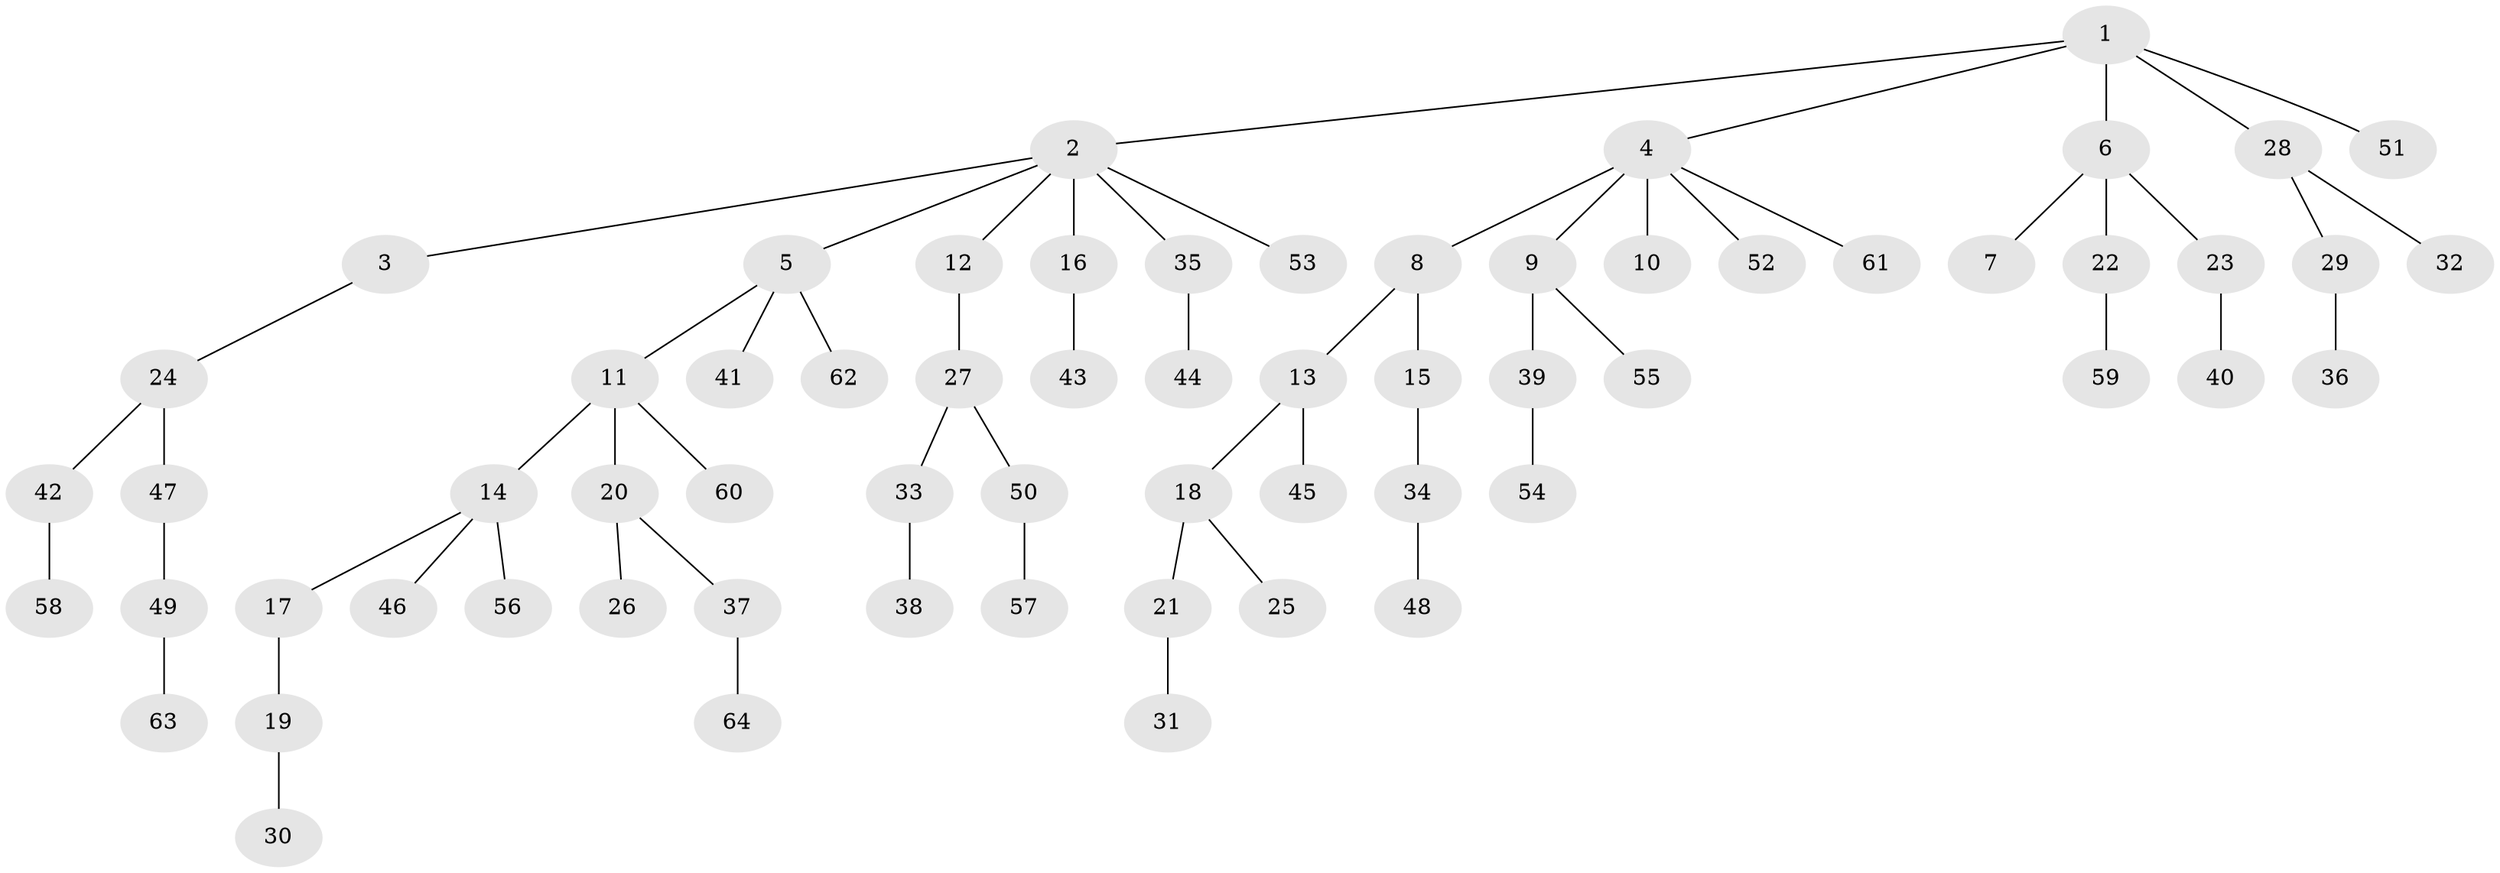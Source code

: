 // original degree distribution, {6: 0.016, 3: 0.208, 5: 0.04, 1: 0.472, 4: 0.032, 2: 0.232}
// Generated by graph-tools (version 1.1) at 2025/36/03/09/25 02:36:58]
// undirected, 64 vertices, 63 edges
graph export_dot {
graph [start="1"]
  node [color=gray90,style=filled];
  1;
  2;
  3;
  4;
  5;
  6;
  7;
  8;
  9;
  10;
  11;
  12;
  13;
  14;
  15;
  16;
  17;
  18;
  19;
  20;
  21;
  22;
  23;
  24;
  25;
  26;
  27;
  28;
  29;
  30;
  31;
  32;
  33;
  34;
  35;
  36;
  37;
  38;
  39;
  40;
  41;
  42;
  43;
  44;
  45;
  46;
  47;
  48;
  49;
  50;
  51;
  52;
  53;
  54;
  55;
  56;
  57;
  58;
  59;
  60;
  61;
  62;
  63;
  64;
  1 -- 2 [weight=1.0];
  1 -- 4 [weight=1.0];
  1 -- 6 [weight=1.0];
  1 -- 28 [weight=1.0];
  1 -- 51 [weight=1.0];
  2 -- 3 [weight=1.0];
  2 -- 5 [weight=1.0];
  2 -- 12 [weight=1.0];
  2 -- 16 [weight=1.0];
  2 -- 35 [weight=1.0];
  2 -- 53 [weight=1.0];
  3 -- 24 [weight=1.0];
  4 -- 8 [weight=1.0];
  4 -- 9 [weight=1.0];
  4 -- 10 [weight=2.0];
  4 -- 52 [weight=1.0];
  4 -- 61 [weight=1.0];
  5 -- 11 [weight=1.0];
  5 -- 41 [weight=1.0];
  5 -- 62 [weight=1.0];
  6 -- 7 [weight=1.0];
  6 -- 22 [weight=1.0];
  6 -- 23 [weight=1.0];
  8 -- 13 [weight=1.0];
  8 -- 15 [weight=1.0];
  9 -- 39 [weight=1.0];
  9 -- 55 [weight=1.0];
  11 -- 14 [weight=1.0];
  11 -- 20 [weight=2.0];
  11 -- 60 [weight=1.0];
  12 -- 27 [weight=1.0];
  13 -- 18 [weight=1.0];
  13 -- 45 [weight=2.0];
  14 -- 17 [weight=1.0];
  14 -- 46 [weight=1.0];
  14 -- 56 [weight=1.0];
  15 -- 34 [weight=1.0];
  16 -- 43 [weight=1.0];
  17 -- 19 [weight=1.0];
  18 -- 21 [weight=1.0];
  18 -- 25 [weight=1.0];
  19 -- 30 [weight=1.0];
  20 -- 26 [weight=1.0];
  20 -- 37 [weight=1.0];
  21 -- 31 [weight=1.0];
  22 -- 59 [weight=1.0];
  23 -- 40 [weight=1.0];
  24 -- 42 [weight=1.0];
  24 -- 47 [weight=1.0];
  27 -- 33 [weight=1.0];
  27 -- 50 [weight=1.0];
  28 -- 29 [weight=1.0];
  28 -- 32 [weight=1.0];
  29 -- 36 [weight=1.0];
  33 -- 38 [weight=2.0];
  34 -- 48 [weight=1.0];
  35 -- 44 [weight=2.0];
  37 -- 64 [weight=1.0];
  39 -- 54 [weight=1.0];
  42 -- 58 [weight=1.0];
  47 -- 49 [weight=1.0];
  49 -- 63 [weight=1.0];
  50 -- 57 [weight=1.0];
}
